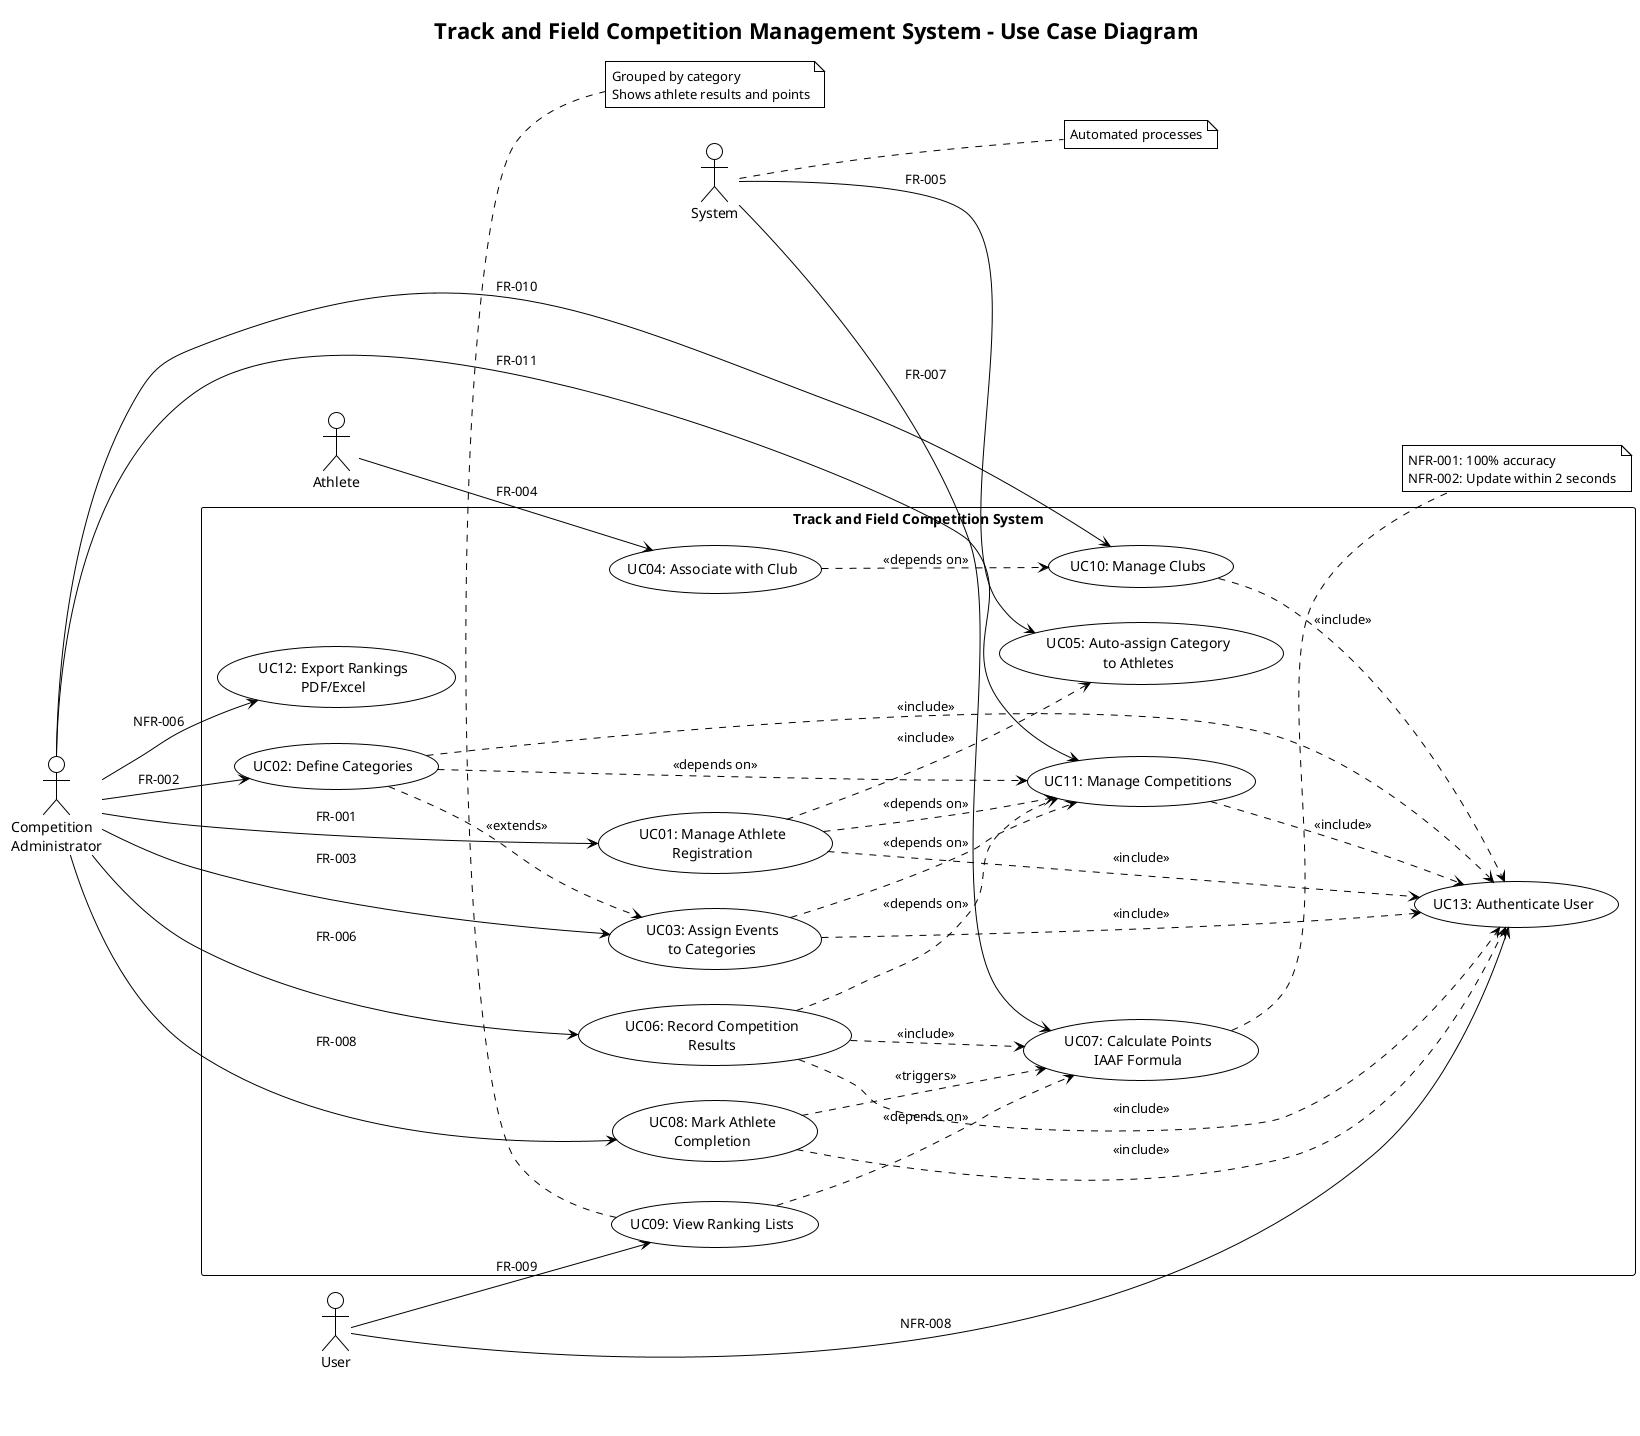 @startuml
!theme plain
title Track and Field Competition Management System - Use Case Diagram

left to right direction
skinparam packageStyle rectangle

actor "Competition\nAdministrator" as Admin
actor "Athlete" as Athlete
actor "User" as User
actor "System" as System

rectangle "Track and Field Competition System" {
  usecase (UC01: Manage Athlete\nRegistration) as UC01
  usecase (UC02: Define Categories) as UC02
  usecase (UC03: Assign Events\nto Categories) as UC03
  usecase (UC04: Associate with Club) as UC04
  usecase (UC05: Auto-assign Category\nto Athletes) as UC05
  usecase (UC06: Record Competition\nResults) as UC06
  usecase (UC07: Calculate Points\nIAAF Formula) as UC07
  usecase (UC08: Mark Athlete\nCompletion) as UC08
  usecase (UC09: View Ranking Lists) as UC09
  usecase (UC10: Manage Clubs) as UC10
  usecase (UC11: Manage Competitions) as UC11
  usecase (UC12: Export Rankings\nPDF/Excel) as UC12
  usecase (UC13: Authenticate User) as UC13
}

' Competition Administrator use cases
Admin --> UC01 : FR-001
Admin --> UC02 : FR-002
Admin --> UC03 : FR-003
Admin --> UC06 : FR-006
Admin --> UC08 : FR-008
Admin --> UC10 : FR-010
Admin --> UC11 : FR-011
Admin --> UC12 : NFR-006

' Athlete use cases
Athlete --> UC04 : FR-004

' General User use cases (includes Admin and Athlete)
User --> UC09 : FR-009
User --> UC13 : NFR-008

' System automated use cases
System --> UC05 : FR-005
System --> UC07 : FR-007

' Dependencies and includes
UC01 ..> UC05 : <<include>>
UC01 ..> UC11 : <<depends on>>
UC06 ..> UC07 : <<include>>
UC06 ..> UC11 : <<depends on>>
UC08 ..> UC07 : <<triggers>>
UC09 ..> UC07 : <<depends on>>
UC04 ..> UC10 : <<depends on>>
UC02 ..> UC03 : <<extends>>
UC02 ..> UC11 : <<depends on>>
UC03 ..> UC11 : <<depends on>>

' Authentication extends
UC01 ..> UC13 : <<include>>
UC02 ..> UC13 : <<include>>
UC03 ..> UC13 : <<include>>
UC06 ..> UC13 : <<include>>
UC08 ..> UC13 : <<include>>
UC10 ..> UC13 : <<include>>
UC11 ..> UC13 : <<include>>

note right of UC07
  NFR-001: 100% accuracy
  NFR-002: Update within 2 seconds
end note

note bottom of UC09
  Grouped by category
  Shows athlete results and points
end note

note right of System
  Automated processes
end note

@enduml